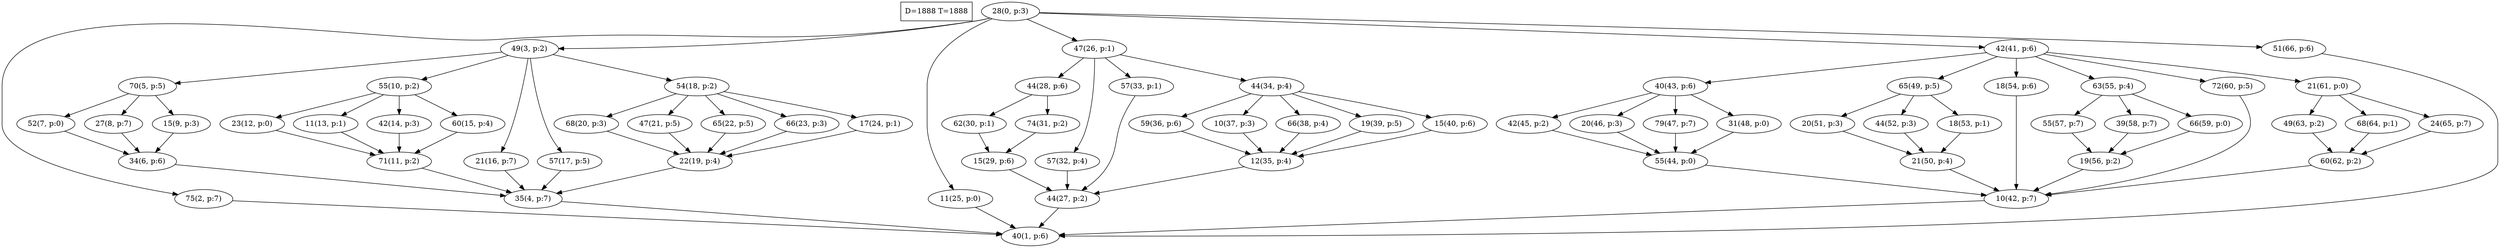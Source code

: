 digraph Task {
i [shape=box, label="D=1888 T=1888"]; 
0 [label="28(0, p:3)"];
1 [label="40(1, p:6)"];
2 [label="75(2, p:7)"];
3 [label="49(3, p:2)"];
4 [label="35(4, p:7)"];
5 [label="70(5, p:5)"];
6 [label="34(6, p:6)"];
7 [label="52(7, p:0)"];
8 [label="27(8, p:7)"];
9 [label="15(9, p:3)"];
10 [label="55(10, p:2)"];
11 [label="71(11, p:2)"];
12 [label="23(12, p:0)"];
13 [label="11(13, p:1)"];
14 [label="42(14, p:3)"];
15 [label="60(15, p:4)"];
16 [label="21(16, p:7)"];
17 [label="57(17, p:5)"];
18 [label="54(18, p:2)"];
19 [label="22(19, p:4)"];
20 [label="68(20, p:3)"];
21 [label="47(21, p:5)"];
22 [label="65(22, p:5)"];
23 [label="66(23, p:3)"];
24 [label="17(24, p:1)"];
25 [label="11(25, p:0)"];
26 [label="47(26, p:1)"];
27 [label="44(27, p:2)"];
28 [label="44(28, p:6)"];
29 [label="15(29, p:6)"];
30 [label="62(30, p:1)"];
31 [label="74(31, p:2)"];
32 [label="57(32, p:4)"];
33 [label="57(33, p:1)"];
34 [label="44(34, p:4)"];
35 [label="12(35, p:4)"];
36 [label="59(36, p:6)"];
37 [label="10(37, p:3)"];
38 [label="66(38, p:4)"];
39 [label="19(39, p:5)"];
40 [label="15(40, p:6)"];
41 [label="42(41, p:6)"];
42 [label="10(42, p:7)"];
43 [label="40(43, p:6)"];
44 [label="55(44, p:0)"];
45 [label="42(45, p:2)"];
46 [label="20(46, p:3)"];
47 [label="79(47, p:7)"];
48 [label="31(48, p:0)"];
49 [label="65(49, p:5)"];
50 [label="21(50, p:4)"];
51 [label="20(51, p:3)"];
52 [label="44(52, p:3)"];
53 [label="18(53, p:1)"];
54 [label="18(54, p:6)"];
55 [label="63(55, p:4)"];
56 [label="19(56, p:2)"];
57 [label="55(57, p:7)"];
58 [label="39(58, p:7)"];
59 [label="66(59, p:0)"];
60 [label="72(60, p:5)"];
61 [label="21(61, p:0)"];
62 [label="60(62, p:2)"];
63 [label="49(63, p:2)"];
64 [label="68(64, p:1)"];
65 [label="24(65, p:7)"];
66 [label="51(66, p:6)"];
0 -> 2;
0 -> 3;
0 -> 25;
0 -> 26;
0 -> 41;
0 -> 66;
2 -> 1;
3 -> 5;
3 -> 10;
3 -> 16;
3 -> 17;
3 -> 18;
4 -> 1;
5 -> 7;
5 -> 8;
5 -> 9;
6 -> 4;
7 -> 6;
8 -> 6;
9 -> 6;
10 -> 12;
10 -> 13;
10 -> 14;
10 -> 15;
11 -> 4;
12 -> 11;
13 -> 11;
14 -> 11;
15 -> 11;
16 -> 4;
17 -> 4;
18 -> 20;
18 -> 21;
18 -> 22;
18 -> 23;
18 -> 24;
19 -> 4;
20 -> 19;
21 -> 19;
22 -> 19;
23 -> 19;
24 -> 19;
25 -> 1;
26 -> 28;
26 -> 32;
26 -> 33;
26 -> 34;
27 -> 1;
28 -> 30;
28 -> 31;
29 -> 27;
30 -> 29;
31 -> 29;
32 -> 27;
33 -> 27;
34 -> 36;
34 -> 37;
34 -> 38;
34 -> 39;
34 -> 40;
35 -> 27;
36 -> 35;
37 -> 35;
38 -> 35;
39 -> 35;
40 -> 35;
41 -> 43;
41 -> 49;
41 -> 54;
41 -> 55;
41 -> 60;
41 -> 61;
42 -> 1;
43 -> 45;
43 -> 46;
43 -> 47;
43 -> 48;
44 -> 42;
45 -> 44;
46 -> 44;
47 -> 44;
48 -> 44;
49 -> 51;
49 -> 52;
49 -> 53;
50 -> 42;
51 -> 50;
52 -> 50;
53 -> 50;
54 -> 42;
55 -> 57;
55 -> 58;
55 -> 59;
56 -> 42;
57 -> 56;
58 -> 56;
59 -> 56;
60 -> 42;
61 -> 63;
61 -> 64;
61 -> 65;
62 -> 42;
63 -> 62;
64 -> 62;
65 -> 62;
66 -> 1;
}
